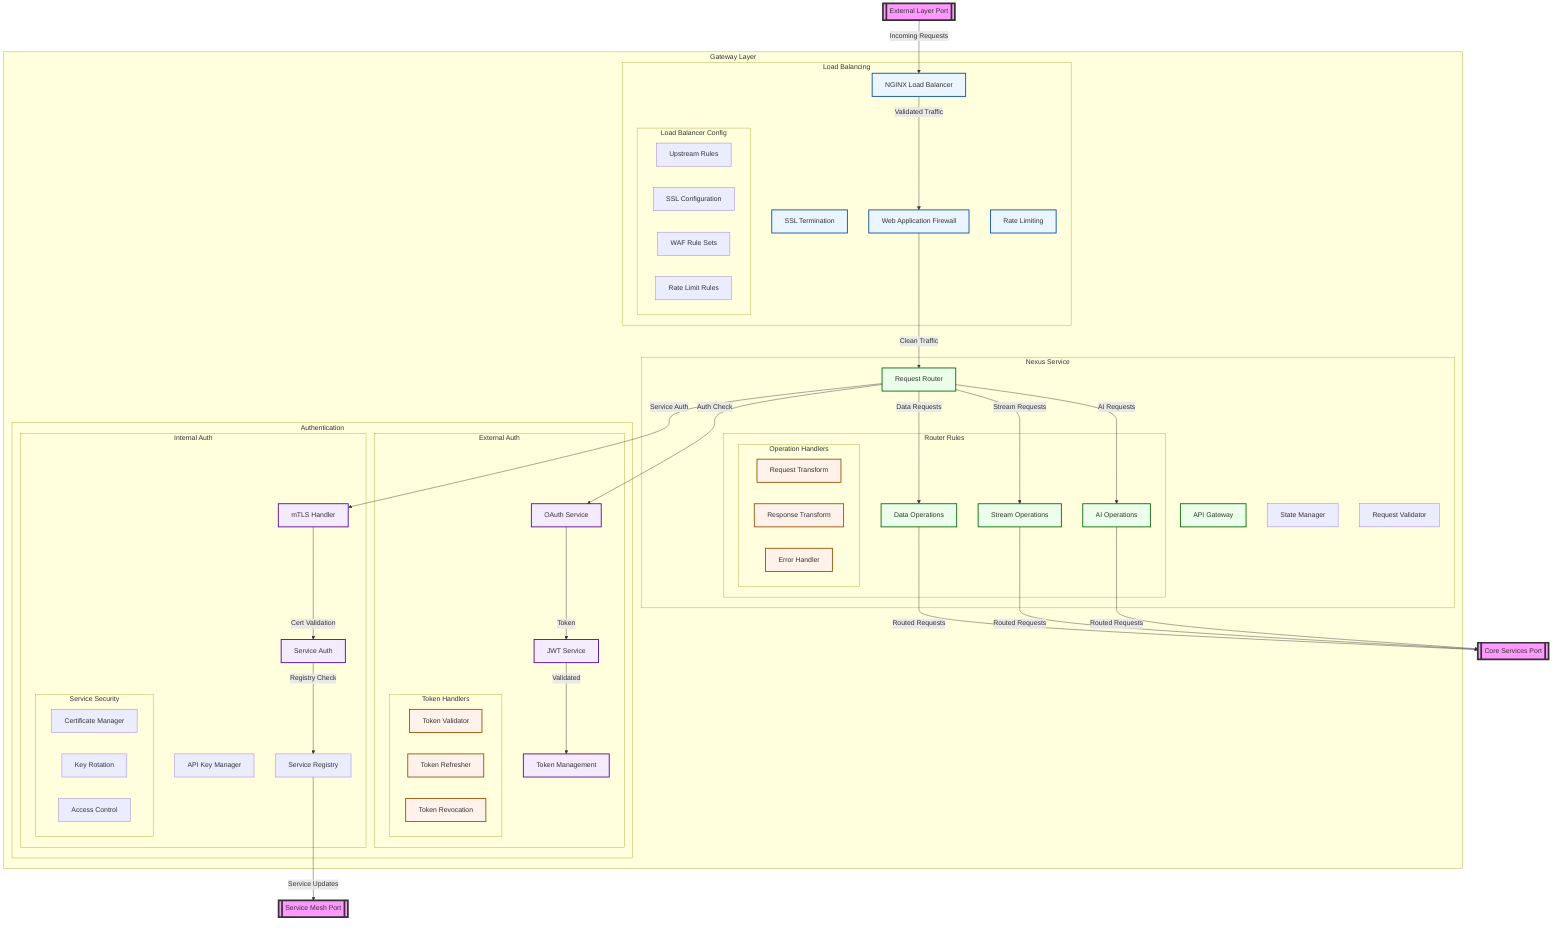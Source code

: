 graph TD
    %% External Ports
    External[[External Layer Port]]
    Core[[Core Services Port]]
    ServiceMesh[[Service Mesh Port]]

    subgraph "Gateway Layer"
        direction LR
        subgraph "Load Balancing"
            LB[NGINX Load Balancer]
            SSL[SSL Termination]
            WAF[Web Application Firewall]
            RateLimit[Rate Limiting]

            subgraph "Load Balancer Config"
                UpstreamRules[Upstream Rules]
                SSLConfig[SSL Configuration]
                WAFRules[WAF Rule Sets]
                RateLimits[Rate Limit Rules]
            end
        end

        subgraph "Authentication"
            subgraph "External Auth"
                OAuth[OAuth Service]
                JWT[JWT Service]
                TokenMgmt[Token Management]
                
                subgraph "Token Handlers"
                    TokenValidator[Token Validator]
                    TokenRefresher[Token Refresher]
                    TokenRevocation[Token Revocation]
                end
            end
            
            subgraph "Internal Auth"
                MTLS[mTLS Handler]
                APIKey[API Key Manager]
                ServiceAuth[Service Auth]
                ServiceReg[Service Registry]
                
                subgraph "Service Security"
                    CertManager[Certificate Manager]
                    KeyRotation[Key Rotation]
                    AccessControl[Access Control]
                end
            end
        end

        subgraph "Nexus Service"
            Router[Request Router]
            APIGateway[API Gateway]
            StateManager[State Manager]
            Validator[Request Validator]
            
            subgraph "Router Rules"
                DataOps[Data Operations]
                StreamOps[Stream Operations]
                AIops[AI Operations]
                
                subgraph "Operation Handlers"
                    RequestTransform[Request Transform]
                    ResponseTransform[Response Transform]
                    ErrorHandler[Error Handler]
                end
            end
        end
    end

    %% External Connections
    External -->|"Incoming Requests"| LB
    LB -->|"Validated Traffic"| WAF
    WAF -->|"Clean Traffic"| Router

    %% Auth Flows
    Router -->|"Auth Check"| OAuth
    OAuth -->|"Token"| JWT
    JWT -->|"Validated"| TokenMgmt

    %% Service Auth
    Router -->|"Service Auth"| MTLS
    MTLS -->|"Cert Validation"| ServiceAuth
    ServiceAuth -->|"Registry Check"| ServiceReg

    %% Core Service Routes
    Router -->|"Data Requests"| DataOps
    Router -->|"Stream Requests"| StreamOps
    Router -->|"AI Requests"| AIops
    DataOps & StreamOps & AIops -->|"Routed Requests"| Core

    %% Service Discovery
    ServiceReg -->|"Service Updates"| ServiceMesh

    %% Style Definitions
    classDef port fill:#f9f,stroke:#333,stroke-width:4px;
    classDef lb fill:#ebf5ff,stroke:#004d99,stroke-width:2px;
    classDef auth fill:#f5ebff,stroke:#4d0099,stroke-width:2px;
    classDef router fill:#ebffeb,stroke:#006600,stroke-width:2px;
    classDef handler fill:#fff2eb,stroke:#994d00,stroke-width:2px;

    %% Apply styles
    class External,Core,ServiceMesh port;
    class LB,SSL,WAF,RateLimit lb;
    class OAuth,JWT,MTLS,ServiceAuth,TokenMgmt auth;
    class Router,APIGateway,DataOps,StreamOps,AIops router;
    class RequestTransform,ResponseTransform,ErrorHandler,TokenValidator,TokenRefresher,TokenRevocation handler;